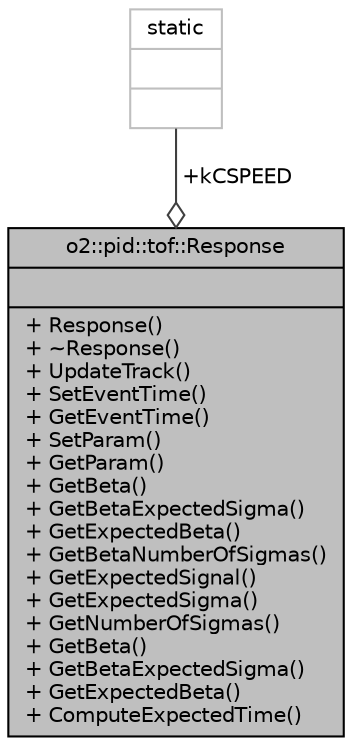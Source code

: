 digraph "o2::pid::tof::Response"
{
 // INTERACTIVE_SVG=YES
  bgcolor="transparent";
  edge [fontname="Helvetica",fontsize="10",labelfontname="Helvetica",labelfontsize="10"];
  node [fontname="Helvetica",fontsize="10",shape=record];
  Node1 [label="{o2::pid::tof::Response\n||+ Response()\l+ ~Response()\l+ UpdateTrack()\l+ SetEventTime()\l+ GetEventTime()\l+ SetParam()\l+ GetParam()\l+ GetBeta()\l+ GetBetaExpectedSigma()\l+ GetExpectedBeta()\l+ GetBetaNumberOfSigmas()\l+ GetExpectedSignal()\l+ GetExpectedSigma()\l+ GetNumberOfSigmas()\l+ GetBeta()\l+ GetBetaExpectedSigma()\l+ GetExpectedBeta()\l+ ComputeExpectedTime()\l}",height=0.2,width=0.4,color="black", fillcolor="grey75", style="filled", fontcolor="black"];
  Node2 -> Node1 [color="grey25",fontsize="10",style="solid",label=" +kCSPEED" ,arrowhead="odiamond",fontname="Helvetica"];
  Node2 [label="{static\n||}",height=0.2,width=0.4,color="grey75"];
}
